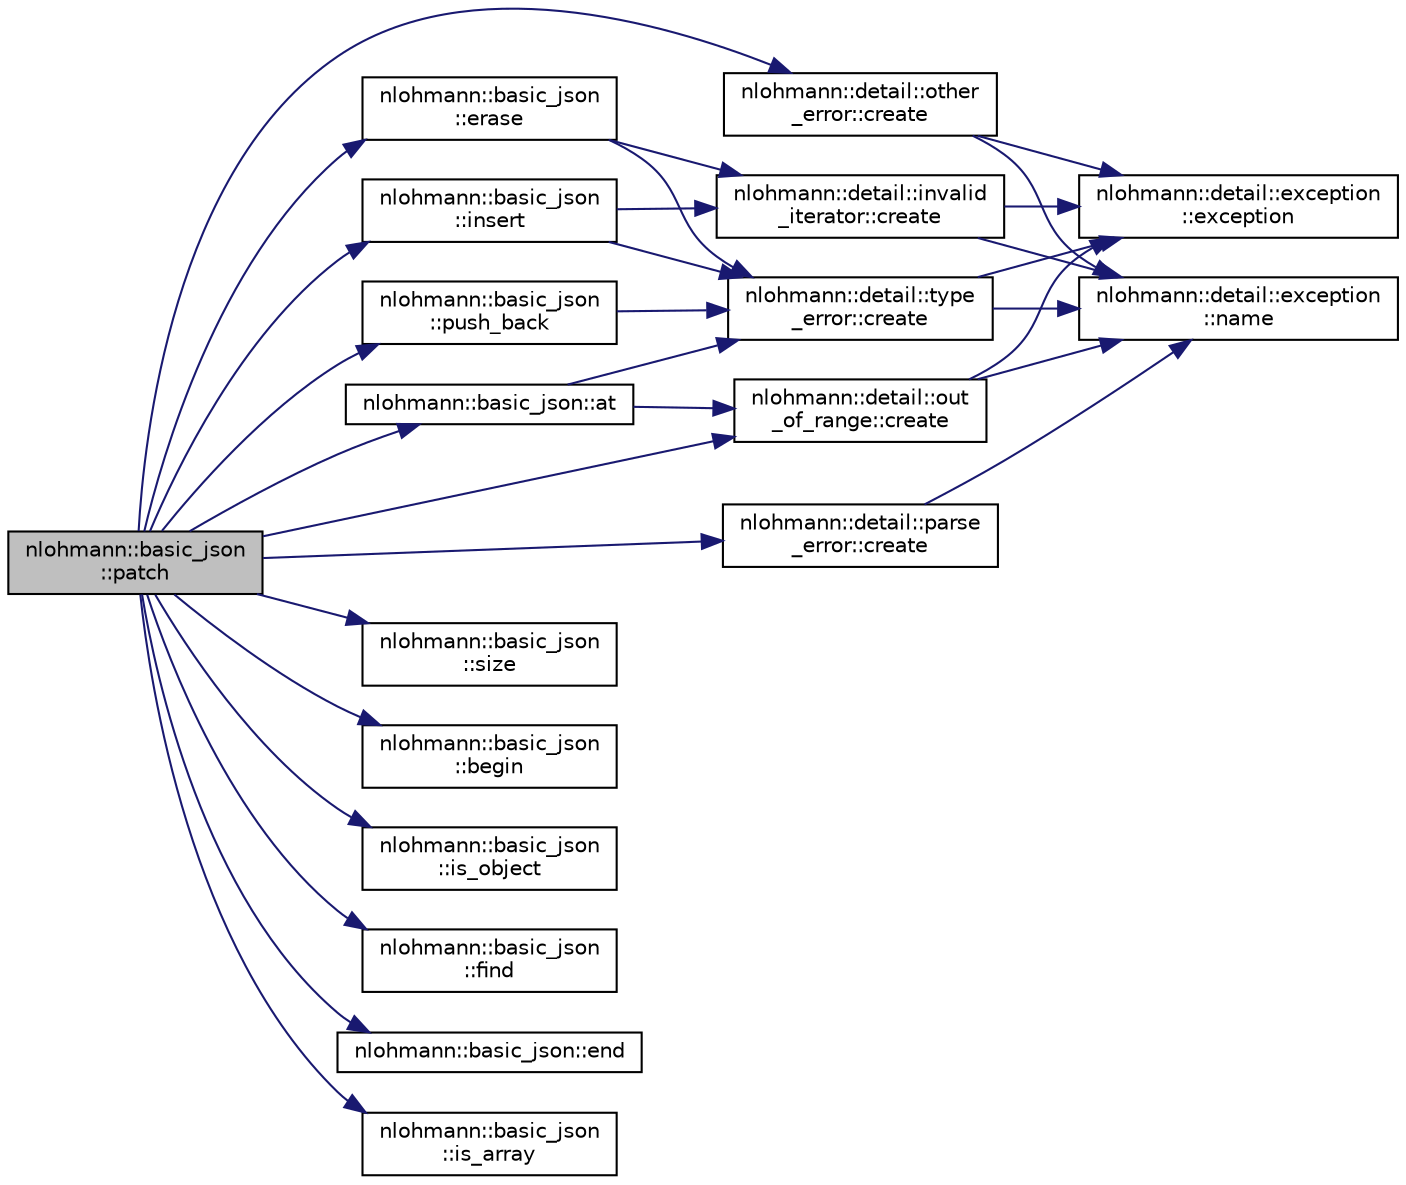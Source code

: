 digraph "nlohmann::basic_json::patch"
{
  edge [fontname="Helvetica",fontsize="10",labelfontname="Helvetica",labelfontsize="10"];
  node [fontname="Helvetica",fontsize="10",shape=record];
  rankdir="LR";
  Node231 [label="nlohmann::basic_json\l::patch",height=0.2,width=0.4,color="black", fillcolor="grey75", style="filled", fontcolor="black"];
  Node231 -> Node232 [color="midnightblue",fontsize="10",style="solid",fontname="Helvetica"];
  Node232 [label="nlohmann::basic_json::at",height=0.2,width=0.4,color="black", fillcolor="white", style="filled",URL="$classnlohmann_1_1basic__json.html#a73ae333487310e3302135189ce8ff5d8",tooltip="access specified array element with bounds checking "];
  Node232 -> Node233 [color="midnightblue",fontsize="10",style="solid",fontname="Helvetica"];
  Node233 [label="nlohmann::detail::out\l_of_range::create",height=0.2,width=0.4,color="black", fillcolor="white", style="filled",URL="$classnlohmann_1_1detail_1_1out__of__range.html#a3f6d82a6f967c4728a1ec735a7867073"];
  Node233 -> Node234 [color="midnightblue",fontsize="10",style="solid",fontname="Helvetica"];
  Node234 [label="nlohmann::detail::exception\l::name",height=0.2,width=0.4,color="black", fillcolor="white", style="filled",URL="$classnlohmann_1_1detail_1_1exception.html#abf41a7e9178356314082284e6cfea278"];
  Node233 -> Node235 [color="midnightblue",fontsize="10",style="solid",fontname="Helvetica"];
  Node235 [label="nlohmann::detail::exception\l::exception",height=0.2,width=0.4,color="black", fillcolor="white", style="filled",URL="$classnlohmann_1_1detail_1_1exception.html#ae323ad0d53bc724414c2233164e65657"];
  Node232 -> Node236 [color="midnightblue",fontsize="10",style="solid",fontname="Helvetica"];
  Node236 [label="nlohmann::detail::type\l_error::create",height=0.2,width=0.4,color="black", fillcolor="white", style="filled",URL="$classnlohmann_1_1detail_1_1type__error.html#aecc083aea4b698c33d042670ba50c10f"];
  Node236 -> Node234 [color="midnightblue",fontsize="10",style="solid",fontname="Helvetica"];
  Node236 -> Node235 [color="midnightblue",fontsize="10",style="solid",fontname="Helvetica"];
  Node231 -> Node237 [color="midnightblue",fontsize="10",style="solid",fontname="Helvetica"];
  Node237 [label="nlohmann::basic_json\l::push_back",height=0.2,width=0.4,color="black", fillcolor="white", style="filled",URL="$classnlohmann_1_1basic__json.html#ac8e523ddc8c2dd7e5d2daf0d49a9c0d7",tooltip="add an object to an array "];
  Node237 -> Node236 [color="midnightblue",fontsize="10",style="solid",fontname="Helvetica"];
  Node231 -> Node238 [color="midnightblue",fontsize="10",style="solid",fontname="Helvetica"];
  Node238 [label="nlohmann::basic_json\l::size",height=0.2,width=0.4,color="black", fillcolor="white", style="filled",URL="$classnlohmann_1_1basic__json.html#a25e27ad0c6d53c01871c5485e1f75b96",tooltip="returns the number of elements "];
  Node231 -> Node233 [color="midnightblue",fontsize="10",style="solid",fontname="Helvetica"];
  Node231 -> Node239 [color="midnightblue",fontsize="10",style="solid",fontname="Helvetica"];
  Node239 [label="nlohmann::basic_json\l::insert",height=0.2,width=0.4,color="black", fillcolor="white", style="filled",URL="$classnlohmann_1_1basic__json.html#a0136728f5db69d4051c77b94307abd6c",tooltip="inserts element "];
  Node239 -> Node240 [color="midnightblue",fontsize="10",style="solid",fontname="Helvetica"];
  Node240 [label="nlohmann::detail::invalid\l_iterator::create",height=0.2,width=0.4,color="black", fillcolor="white", style="filled",URL="$classnlohmann_1_1detail_1_1invalid__iterator.html#a4e849260a3caa1b288c7e619130c6c09"];
  Node240 -> Node234 [color="midnightblue",fontsize="10",style="solid",fontname="Helvetica"];
  Node240 -> Node235 [color="midnightblue",fontsize="10",style="solid",fontname="Helvetica"];
  Node239 -> Node236 [color="midnightblue",fontsize="10",style="solid",fontname="Helvetica"];
  Node231 -> Node241 [color="midnightblue",fontsize="10",style="solid",fontname="Helvetica"];
  Node241 [label="nlohmann::basic_json\l::begin",height=0.2,width=0.4,color="black", fillcolor="white", style="filled",URL="$classnlohmann_1_1basic__json.html#a0ff28dac23f2bdecee9564d07f51dcdc",tooltip="returns an iterator to the first element "];
  Node231 -> Node242 [color="midnightblue",fontsize="10",style="solid",fontname="Helvetica"];
  Node242 [label="nlohmann::basic_json\l::is_object",height=0.2,width=0.4,color="black", fillcolor="white", style="filled",URL="$classnlohmann_1_1basic__json.html#af8f511af124e82e4579f444b4175787c",tooltip="return whether value is an object "];
  Node231 -> Node243 [color="midnightblue",fontsize="10",style="solid",fontname="Helvetica"];
  Node243 [label="nlohmann::basic_json\l::find",height=0.2,width=0.4,color="black", fillcolor="white", style="filled",URL="$classnlohmann_1_1basic__json.html#a89eb3928f57903677051c80534be9cb1",tooltip="find an element in a JSON object "];
  Node231 -> Node244 [color="midnightblue",fontsize="10",style="solid",fontname="Helvetica"];
  Node244 [label="nlohmann::basic_json::end",height=0.2,width=0.4,color="black", fillcolor="white", style="filled",URL="$classnlohmann_1_1basic__json.html#a13e032a02a7fd8a93fdddc2fcbc4763c",tooltip="returns an iterator to one past the last element "];
  Node231 -> Node245 [color="midnightblue",fontsize="10",style="solid",fontname="Helvetica"];
  Node245 [label="nlohmann::basic_json\l::erase",height=0.2,width=0.4,color="black", fillcolor="white", style="filled",URL="$classnlohmann_1_1basic__json.html#a068a16e76be178e83da6a192916923ed",tooltip="remove element given an iterator "];
  Node245 -> Node240 [color="midnightblue",fontsize="10",style="solid",fontname="Helvetica"];
  Node245 -> Node236 [color="midnightblue",fontsize="10",style="solid",fontname="Helvetica"];
  Node231 -> Node246 [color="midnightblue",fontsize="10",style="solid",fontname="Helvetica"];
  Node246 [label="nlohmann::basic_json\l::is_array",height=0.2,width=0.4,color="black", fillcolor="white", style="filled",URL="$classnlohmann_1_1basic__json.html#aef9ce5dd2381caee1f8ddcdb5bdd9c65",tooltip="return whether value is an array "];
  Node231 -> Node247 [color="midnightblue",fontsize="10",style="solid",fontname="Helvetica"];
  Node247 [label="nlohmann::detail::parse\l_error::create",height=0.2,width=0.4,color="black", fillcolor="white", style="filled",URL="$classnlohmann_1_1detail_1_1parse__error.html#a9fd60ad6bce80fd99686ad332faefd37",tooltip="create a parse error exception "];
  Node247 -> Node234 [color="midnightblue",fontsize="10",style="solid",fontname="Helvetica"];
  Node231 -> Node248 [color="midnightblue",fontsize="10",style="solid",fontname="Helvetica"];
  Node248 [label="nlohmann::detail::other\l_error::create",height=0.2,width=0.4,color="black", fillcolor="white", style="filled",URL="$classnlohmann_1_1detail_1_1other__error.html#a87e8ab894e8c85c0d97a0919782d3683"];
  Node248 -> Node234 [color="midnightblue",fontsize="10",style="solid",fontname="Helvetica"];
  Node248 -> Node235 [color="midnightblue",fontsize="10",style="solid",fontname="Helvetica"];
}
